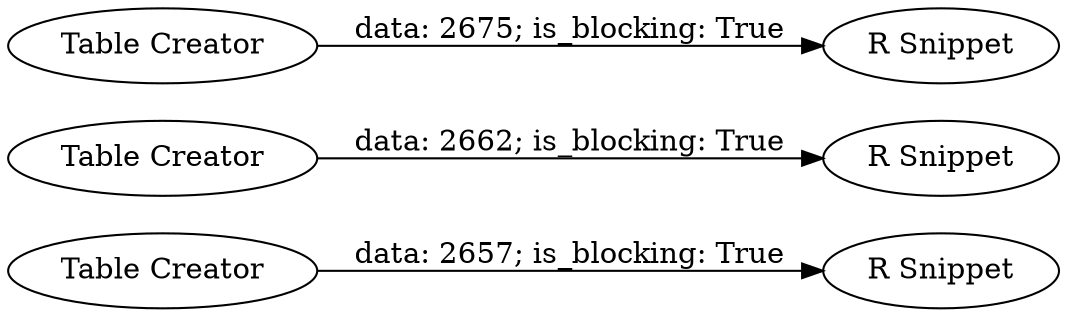 digraph {
	"6584209287268010093_3" [label="Table Creator"]
	"6584209287268010093_10" [label="R Snippet"]
	"6584209287268010093_9" [label="Table Creator"]
	"6584209287268010093_8" [label="R Snippet"]
	"6584209287268010093_1" [label="R Snippet"]
	"6584209287268010093_7" [label="Table Creator"]
	"6584209287268010093_3" -> "6584209287268010093_1" [label="data: 2657; is_blocking: True"]
	"6584209287268010093_7" -> "6584209287268010093_8" [label="data: 2675; is_blocking: True"]
	"6584209287268010093_9" -> "6584209287268010093_10" [label="data: 2662; is_blocking: True"]
	rankdir=LR
}
